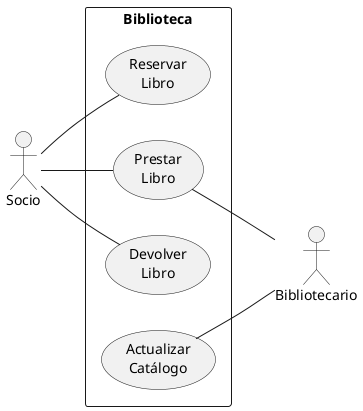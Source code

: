 @startuml
left to right direction
rectangle Biblioteca {
(Reservar\nLibro) as U1
(Prestar\nLibro) as U2
(Devolver\nLibro) as U3
(Actualizar\nCatálogo) as U4
}
Socio -- U1
Socio -- U2
Socio -- U3
U2 -- Bibliotecario
U4 -- Bibliotecario
@enduml
@startuml
left to right direction
Bibliotecario -->(Baja socio)
(Baja socio) ..> (Buscar socio) : <<include>>
@enduml
@startuml
left to right direction
Agente --> (Evaluar\nSolicitud de Crédito)
(Evaluar\nSolicitud de Crédito)<... (Solicitar Información\nadicional al cliente) : <<extend>>
@enduml
@startuml
Agente -> (Enviar solicitud\ncrédito)
(Enviar solicitud\ncrédito)<|-- (Enviar solicitud de\ncrédito personal)
(Enviar solicitud\ncrédito)<|-- (Enviar solicitud de\ncrédito empresarial)
@enduml
@startuml
:Cliente Bancario: <|--- :Cliente Corporativo:
:Cliente Bancario: <|--- :Cliente Normal:
note right of :Cliente Bancario:
"actor antecesor"
end note

note "actores descendientes" as n1
:Cliente Corporativo: <- n1
n1 -> :Cliente Normal:

@enduml